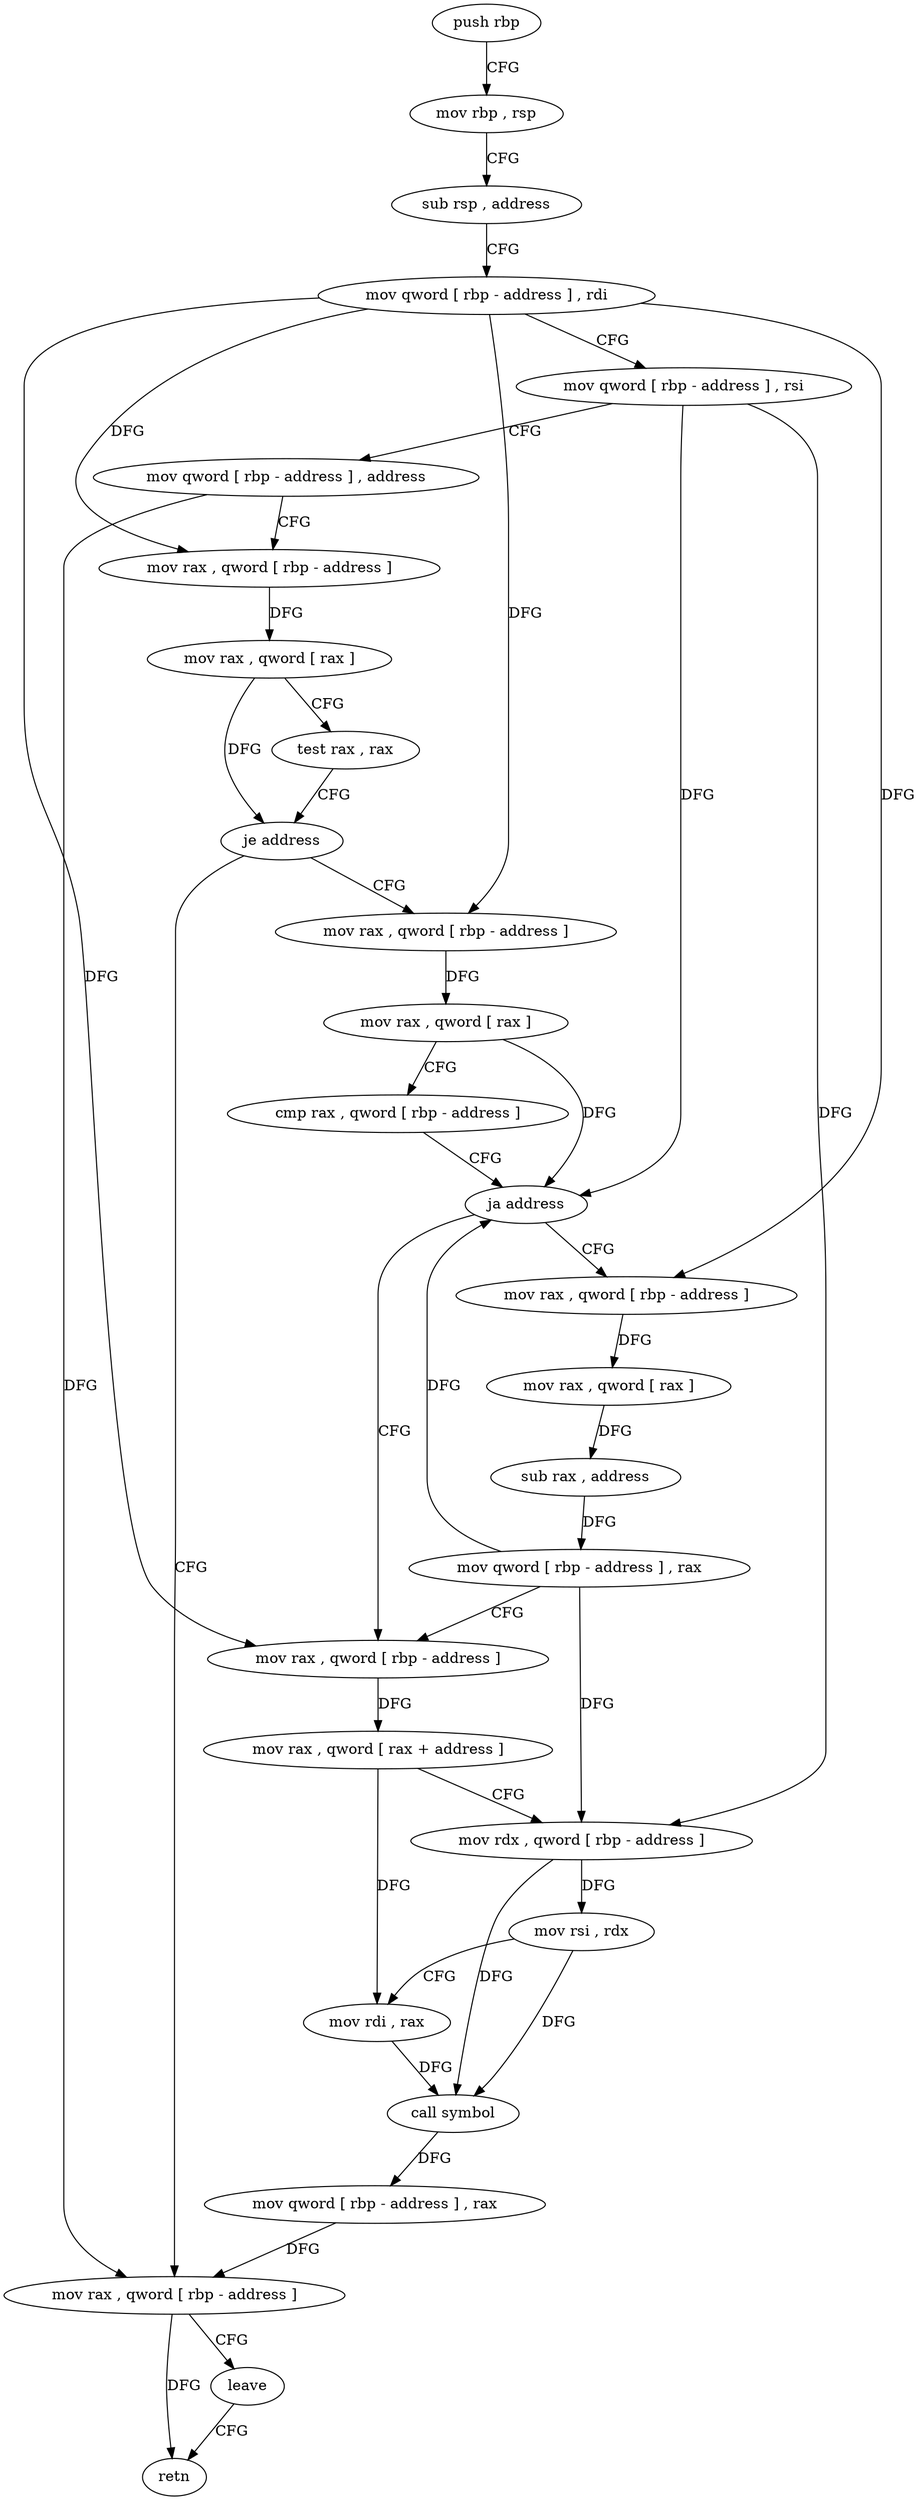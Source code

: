 digraph "func" {
"110837" [label = "push rbp" ]
"110838" [label = "mov rbp , rsp" ]
"110841" [label = "sub rsp , address" ]
"110845" [label = "mov qword [ rbp - address ] , rdi" ]
"110849" [label = "mov qword [ rbp - address ] , rsi" ]
"110853" [label = "mov qword [ rbp - address ] , address" ]
"110861" [label = "mov rax , qword [ rbp - address ]" ]
"110865" [label = "mov rax , qword [ rax ]" ]
"110868" [label = "test rax , rax" ]
"110871" [label = "je address" ]
"110928" [label = "mov rax , qword [ rbp - address ]" ]
"110873" [label = "mov rax , qword [ rbp - address ]" ]
"110932" [label = "leave" ]
"110933" [label = "retn" ]
"110877" [label = "mov rax , qword [ rax ]" ]
"110880" [label = "cmp rax , qword [ rbp - address ]" ]
"110884" [label = "ja address" ]
"110901" [label = "mov rax , qword [ rbp - address ]" ]
"110886" [label = "mov rax , qword [ rbp - address ]" ]
"110905" [label = "mov rax , qword [ rax + address ]" ]
"110909" [label = "mov rdx , qword [ rbp - address ]" ]
"110913" [label = "mov rsi , rdx" ]
"110916" [label = "mov rdi , rax" ]
"110919" [label = "call symbol" ]
"110924" [label = "mov qword [ rbp - address ] , rax" ]
"110890" [label = "mov rax , qword [ rax ]" ]
"110893" [label = "sub rax , address" ]
"110897" [label = "mov qword [ rbp - address ] , rax" ]
"110837" -> "110838" [ label = "CFG" ]
"110838" -> "110841" [ label = "CFG" ]
"110841" -> "110845" [ label = "CFG" ]
"110845" -> "110849" [ label = "CFG" ]
"110845" -> "110861" [ label = "DFG" ]
"110845" -> "110873" [ label = "DFG" ]
"110845" -> "110901" [ label = "DFG" ]
"110845" -> "110886" [ label = "DFG" ]
"110849" -> "110853" [ label = "CFG" ]
"110849" -> "110884" [ label = "DFG" ]
"110849" -> "110909" [ label = "DFG" ]
"110853" -> "110861" [ label = "CFG" ]
"110853" -> "110928" [ label = "DFG" ]
"110861" -> "110865" [ label = "DFG" ]
"110865" -> "110868" [ label = "CFG" ]
"110865" -> "110871" [ label = "DFG" ]
"110868" -> "110871" [ label = "CFG" ]
"110871" -> "110928" [ label = "CFG" ]
"110871" -> "110873" [ label = "CFG" ]
"110928" -> "110932" [ label = "CFG" ]
"110928" -> "110933" [ label = "DFG" ]
"110873" -> "110877" [ label = "DFG" ]
"110932" -> "110933" [ label = "CFG" ]
"110877" -> "110880" [ label = "CFG" ]
"110877" -> "110884" [ label = "DFG" ]
"110880" -> "110884" [ label = "CFG" ]
"110884" -> "110901" [ label = "CFG" ]
"110884" -> "110886" [ label = "CFG" ]
"110901" -> "110905" [ label = "DFG" ]
"110886" -> "110890" [ label = "DFG" ]
"110905" -> "110909" [ label = "CFG" ]
"110905" -> "110916" [ label = "DFG" ]
"110909" -> "110913" [ label = "DFG" ]
"110909" -> "110919" [ label = "DFG" ]
"110913" -> "110916" [ label = "CFG" ]
"110913" -> "110919" [ label = "DFG" ]
"110916" -> "110919" [ label = "DFG" ]
"110919" -> "110924" [ label = "DFG" ]
"110924" -> "110928" [ label = "DFG" ]
"110890" -> "110893" [ label = "DFG" ]
"110893" -> "110897" [ label = "DFG" ]
"110897" -> "110901" [ label = "CFG" ]
"110897" -> "110884" [ label = "DFG" ]
"110897" -> "110909" [ label = "DFG" ]
}
